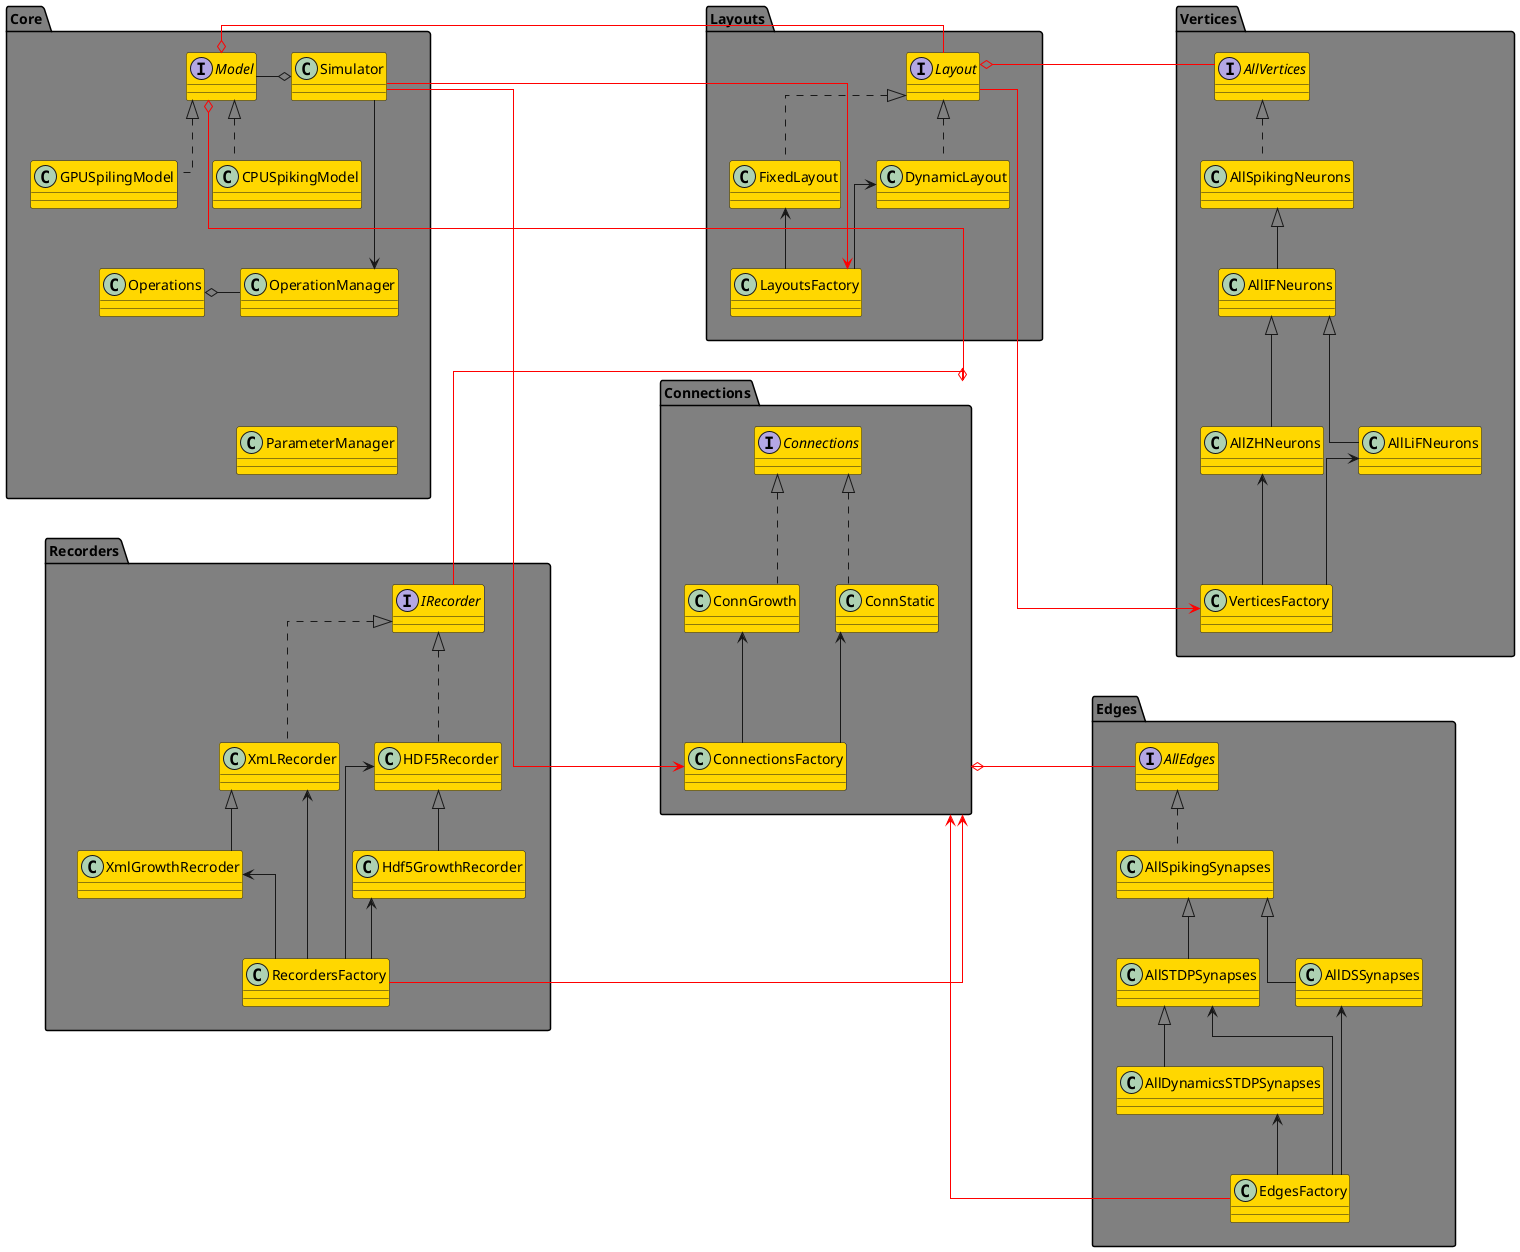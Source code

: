 @startuml package UML

/' set up color '/
skinparam linetype ortho
skinparam package{
    backgroundColor Gray
    'linetype ortho
}

skinparam class{
    backgroundColor Gold
}


/' packages '/

 package Core{
    /' class '/
    class Simulator
    class CPUSpikingModel implements Model
    class GPUSpilingModel implements Model
    class Operations
    class OperationManager
    class ParameterManager

    /' class relationships '/
    Model -left-o Simulator 
    Operations o-right- OperationManager   
    Simulator ---> OperationManager 


    /' layout '/
    CPUSpikingModel-[hidden]right>GPUSpilingModel
    CPUSpikingModel-[hidden]->Operations
   OperationManager -[hidden]->ParameterManager

    'outside of this package
    'Simulator ->LayoutsFactory
    'Simulator -->ConnectionsFactory

}

package Layouts{
    'Model <-[#red] Layout
    class FixedLayout implements Layout
    class DynamicLayout implements Layout
    FixedLayout <-- LayoutsFactory
    DynamicLayout<-- LayoutsFactory

    class LayoutsFactory
}

package Vertices{
    class AllSpikingNeurons implements AllVertices
    class AllIFNeurons extends AllSpikingNeurons
    class AllLiFNeurons extends AllIFNeurons
    class AllZHNeurons extends AllIFNeurons
    class VerticesFactory 
    VerticesFactory -up->AllLiFNeurons
    VerticesFactory -up->AllZHNeurons


}

package Recorders{
    class  XmLRecorder implements IRecorder
    class HDF5Recorder implements IRecorder
    class XmlGrowthRecroder extends XmLRecorder
    class Hdf5GrowthRecorder extends HDF5Recorder
    class RecordersFactory
    XmLRecorder <-- RecordersFactory
    HDF5Recorder<-- RecordersFactory
    XmlGrowthRecroder<-- RecordersFactory
    Hdf5GrowthRecorder<-- RecordersFactory
}

package Connections{
    'Model <-[#red] Connections


    class ConnStatic implements Connections
    class ConnGrowth Implements Connections
    class ConnectionsFactory
    'ConnStatic -down-
    ConnectionsFactory --up> ConnStatic
    ConnectionsFactory --up> ConnGrowth
   
}

package Edges{
    class AllSpikingSynapses implements AllEdges
    class AllSTDPSynapses extends AllSpikingSynapses
    class AllDSSynapses extends AllSpikingSynapses
    class AllDynamicsSTDPSynapses extends AllSTDPSynapses
    class EdgesFactory
    EdgesFactory --up->AllSTDPSynapses
    EdgesFactory --up->AllDSSynapses
    EdgesFactory --up>AllDynamicsSTDPSynapses

}


/' set up packages position '/
Core -[hidden]right>  Layouts
Layouts -[hidden]right> Vertices
Core -[hidden]down---> Recorders
Layouts -[hidden]down--->Connections
Vertices -[hidden]down-----> Edges

/'relative position of classes between different packages'/
Simulator -[#red]->LayoutsFactory
Simulator -[#red]-->ConnectionsFactory
Model o-[#red] Layout
Model o-[#red]-- Connections
/'relative position between package Layouts - Vertices'/
Layout o-[#red] AllVertices
Layout -[#red]---> VerticesFactory

/'connections'/
Connections o-[#red]- IRecorder
Connections o-[#red]- AllEdges
Connections <-[#red]---- RecordersFactory
Connections <-[#red]---- EdgesFactory





'group1 -[hidden]->group2



/'  relationships of classes in different package'/

    'outside of this package
    'Simulator ->LayoutsFactory
    'Simulator -->ConnectionsFactory
 

'Layouts ---[hidden]--Connections
'Recorders -left[hidden]-Connections




@enduml